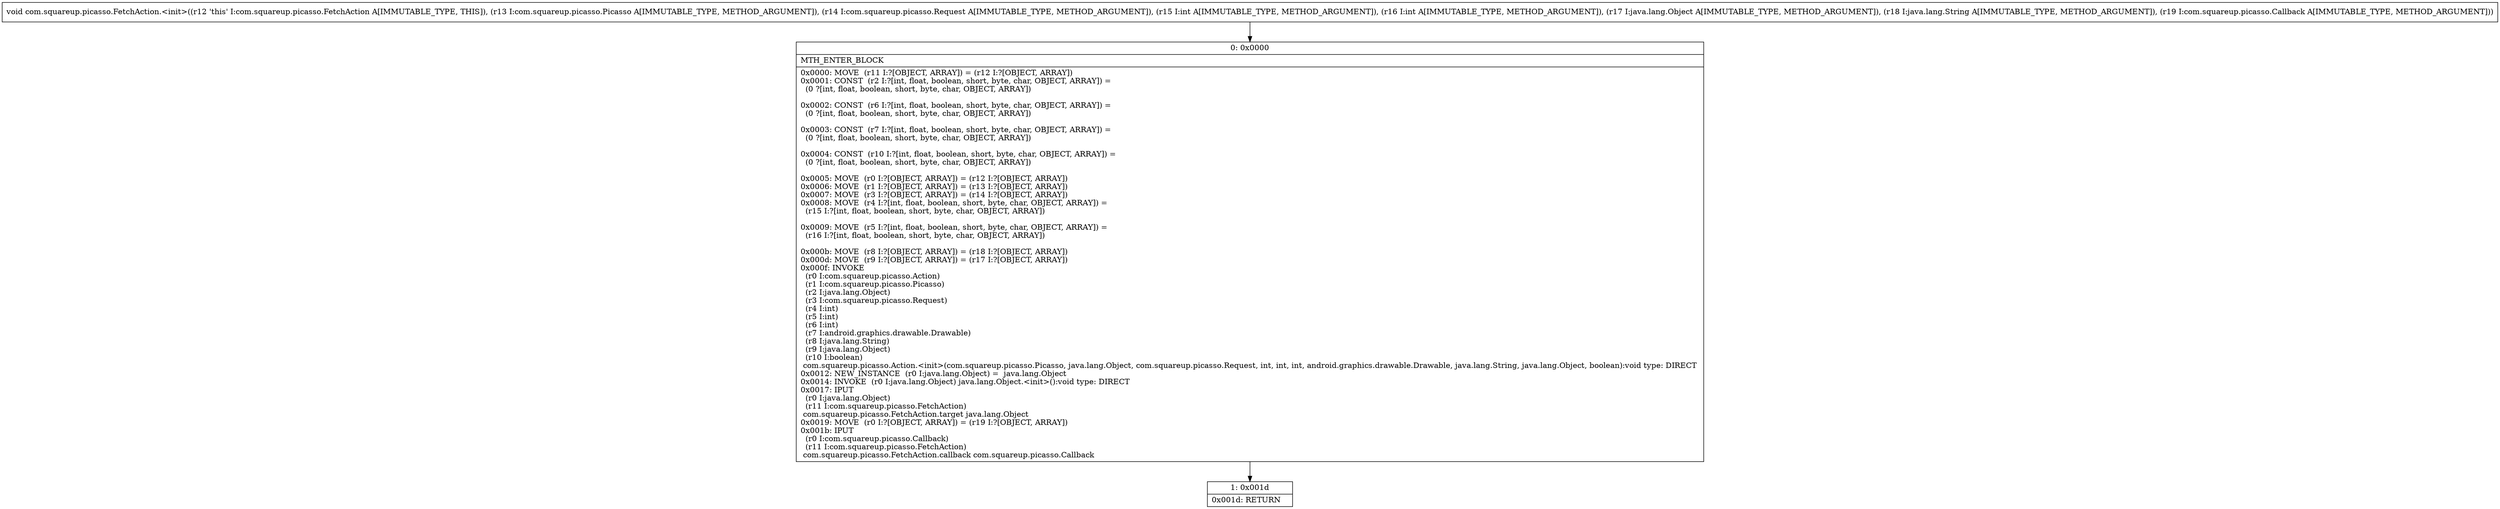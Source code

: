digraph "CFG forcom.squareup.picasso.FetchAction.\<init\>(Lcom\/squareup\/picasso\/Picasso;Lcom\/squareup\/picasso\/Request;IILjava\/lang\/Object;Ljava\/lang\/String;Lcom\/squareup\/picasso\/Callback;)V" {
Node_0 [shape=record,label="{0\:\ 0x0000|MTH_ENTER_BLOCK\l|0x0000: MOVE  (r11 I:?[OBJECT, ARRAY]) = (r12 I:?[OBJECT, ARRAY]) \l0x0001: CONST  (r2 I:?[int, float, boolean, short, byte, char, OBJECT, ARRAY]) = \l  (0 ?[int, float, boolean, short, byte, char, OBJECT, ARRAY])\l \l0x0002: CONST  (r6 I:?[int, float, boolean, short, byte, char, OBJECT, ARRAY]) = \l  (0 ?[int, float, boolean, short, byte, char, OBJECT, ARRAY])\l \l0x0003: CONST  (r7 I:?[int, float, boolean, short, byte, char, OBJECT, ARRAY]) = \l  (0 ?[int, float, boolean, short, byte, char, OBJECT, ARRAY])\l \l0x0004: CONST  (r10 I:?[int, float, boolean, short, byte, char, OBJECT, ARRAY]) = \l  (0 ?[int, float, boolean, short, byte, char, OBJECT, ARRAY])\l \l0x0005: MOVE  (r0 I:?[OBJECT, ARRAY]) = (r12 I:?[OBJECT, ARRAY]) \l0x0006: MOVE  (r1 I:?[OBJECT, ARRAY]) = (r13 I:?[OBJECT, ARRAY]) \l0x0007: MOVE  (r3 I:?[OBJECT, ARRAY]) = (r14 I:?[OBJECT, ARRAY]) \l0x0008: MOVE  (r4 I:?[int, float, boolean, short, byte, char, OBJECT, ARRAY]) = \l  (r15 I:?[int, float, boolean, short, byte, char, OBJECT, ARRAY])\l \l0x0009: MOVE  (r5 I:?[int, float, boolean, short, byte, char, OBJECT, ARRAY]) = \l  (r16 I:?[int, float, boolean, short, byte, char, OBJECT, ARRAY])\l \l0x000b: MOVE  (r8 I:?[OBJECT, ARRAY]) = (r18 I:?[OBJECT, ARRAY]) \l0x000d: MOVE  (r9 I:?[OBJECT, ARRAY]) = (r17 I:?[OBJECT, ARRAY]) \l0x000f: INVOKE  \l  (r0 I:com.squareup.picasso.Action)\l  (r1 I:com.squareup.picasso.Picasso)\l  (r2 I:java.lang.Object)\l  (r3 I:com.squareup.picasso.Request)\l  (r4 I:int)\l  (r5 I:int)\l  (r6 I:int)\l  (r7 I:android.graphics.drawable.Drawable)\l  (r8 I:java.lang.String)\l  (r9 I:java.lang.Object)\l  (r10 I:boolean)\l com.squareup.picasso.Action.\<init\>(com.squareup.picasso.Picasso, java.lang.Object, com.squareup.picasso.Request, int, int, int, android.graphics.drawable.Drawable, java.lang.String, java.lang.Object, boolean):void type: DIRECT \l0x0012: NEW_INSTANCE  (r0 I:java.lang.Object) =  java.lang.Object \l0x0014: INVOKE  (r0 I:java.lang.Object) java.lang.Object.\<init\>():void type: DIRECT \l0x0017: IPUT  \l  (r0 I:java.lang.Object)\l  (r11 I:com.squareup.picasso.FetchAction)\l com.squareup.picasso.FetchAction.target java.lang.Object \l0x0019: MOVE  (r0 I:?[OBJECT, ARRAY]) = (r19 I:?[OBJECT, ARRAY]) \l0x001b: IPUT  \l  (r0 I:com.squareup.picasso.Callback)\l  (r11 I:com.squareup.picasso.FetchAction)\l com.squareup.picasso.FetchAction.callback com.squareup.picasso.Callback \l}"];
Node_1 [shape=record,label="{1\:\ 0x001d|0x001d: RETURN   \l}"];
MethodNode[shape=record,label="{void com.squareup.picasso.FetchAction.\<init\>((r12 'this' I:com.squareup.picasso.FetchAction A[IMMUTABLE_TYPE, THIS]), (r13 I:com.squareup.picasso.Picasso A[IMMUTABLE_TYPE, METHOD_ARGUMENT]), (r14 I:com.squareup.picasso.Request A[IMMUTABLE_TYPE, METHOD_ARGUMENT]), (r15 I:int A[IMMUTABLE_TYPE, METHOD_ARGUMENT]), (r16 I:int A[IMMUTABLE_TYPE, METHOD_ARGUMENT]), (r17 I:java.lang.Object A[IMMUTABLE_TYPE, METHOD_ARGUMENT]), (r18 I:java.lang.String A[IMMUTABLE_TYPE, METHOD_ARGUMENT]), (r19 I:com.squareup.picasso.Callback A[IMMUTABLE_TYPE, METHOD_ARGUMENT])) }"];
MethodNode -> Node_0;
Node_0 -> Node_1;
}


